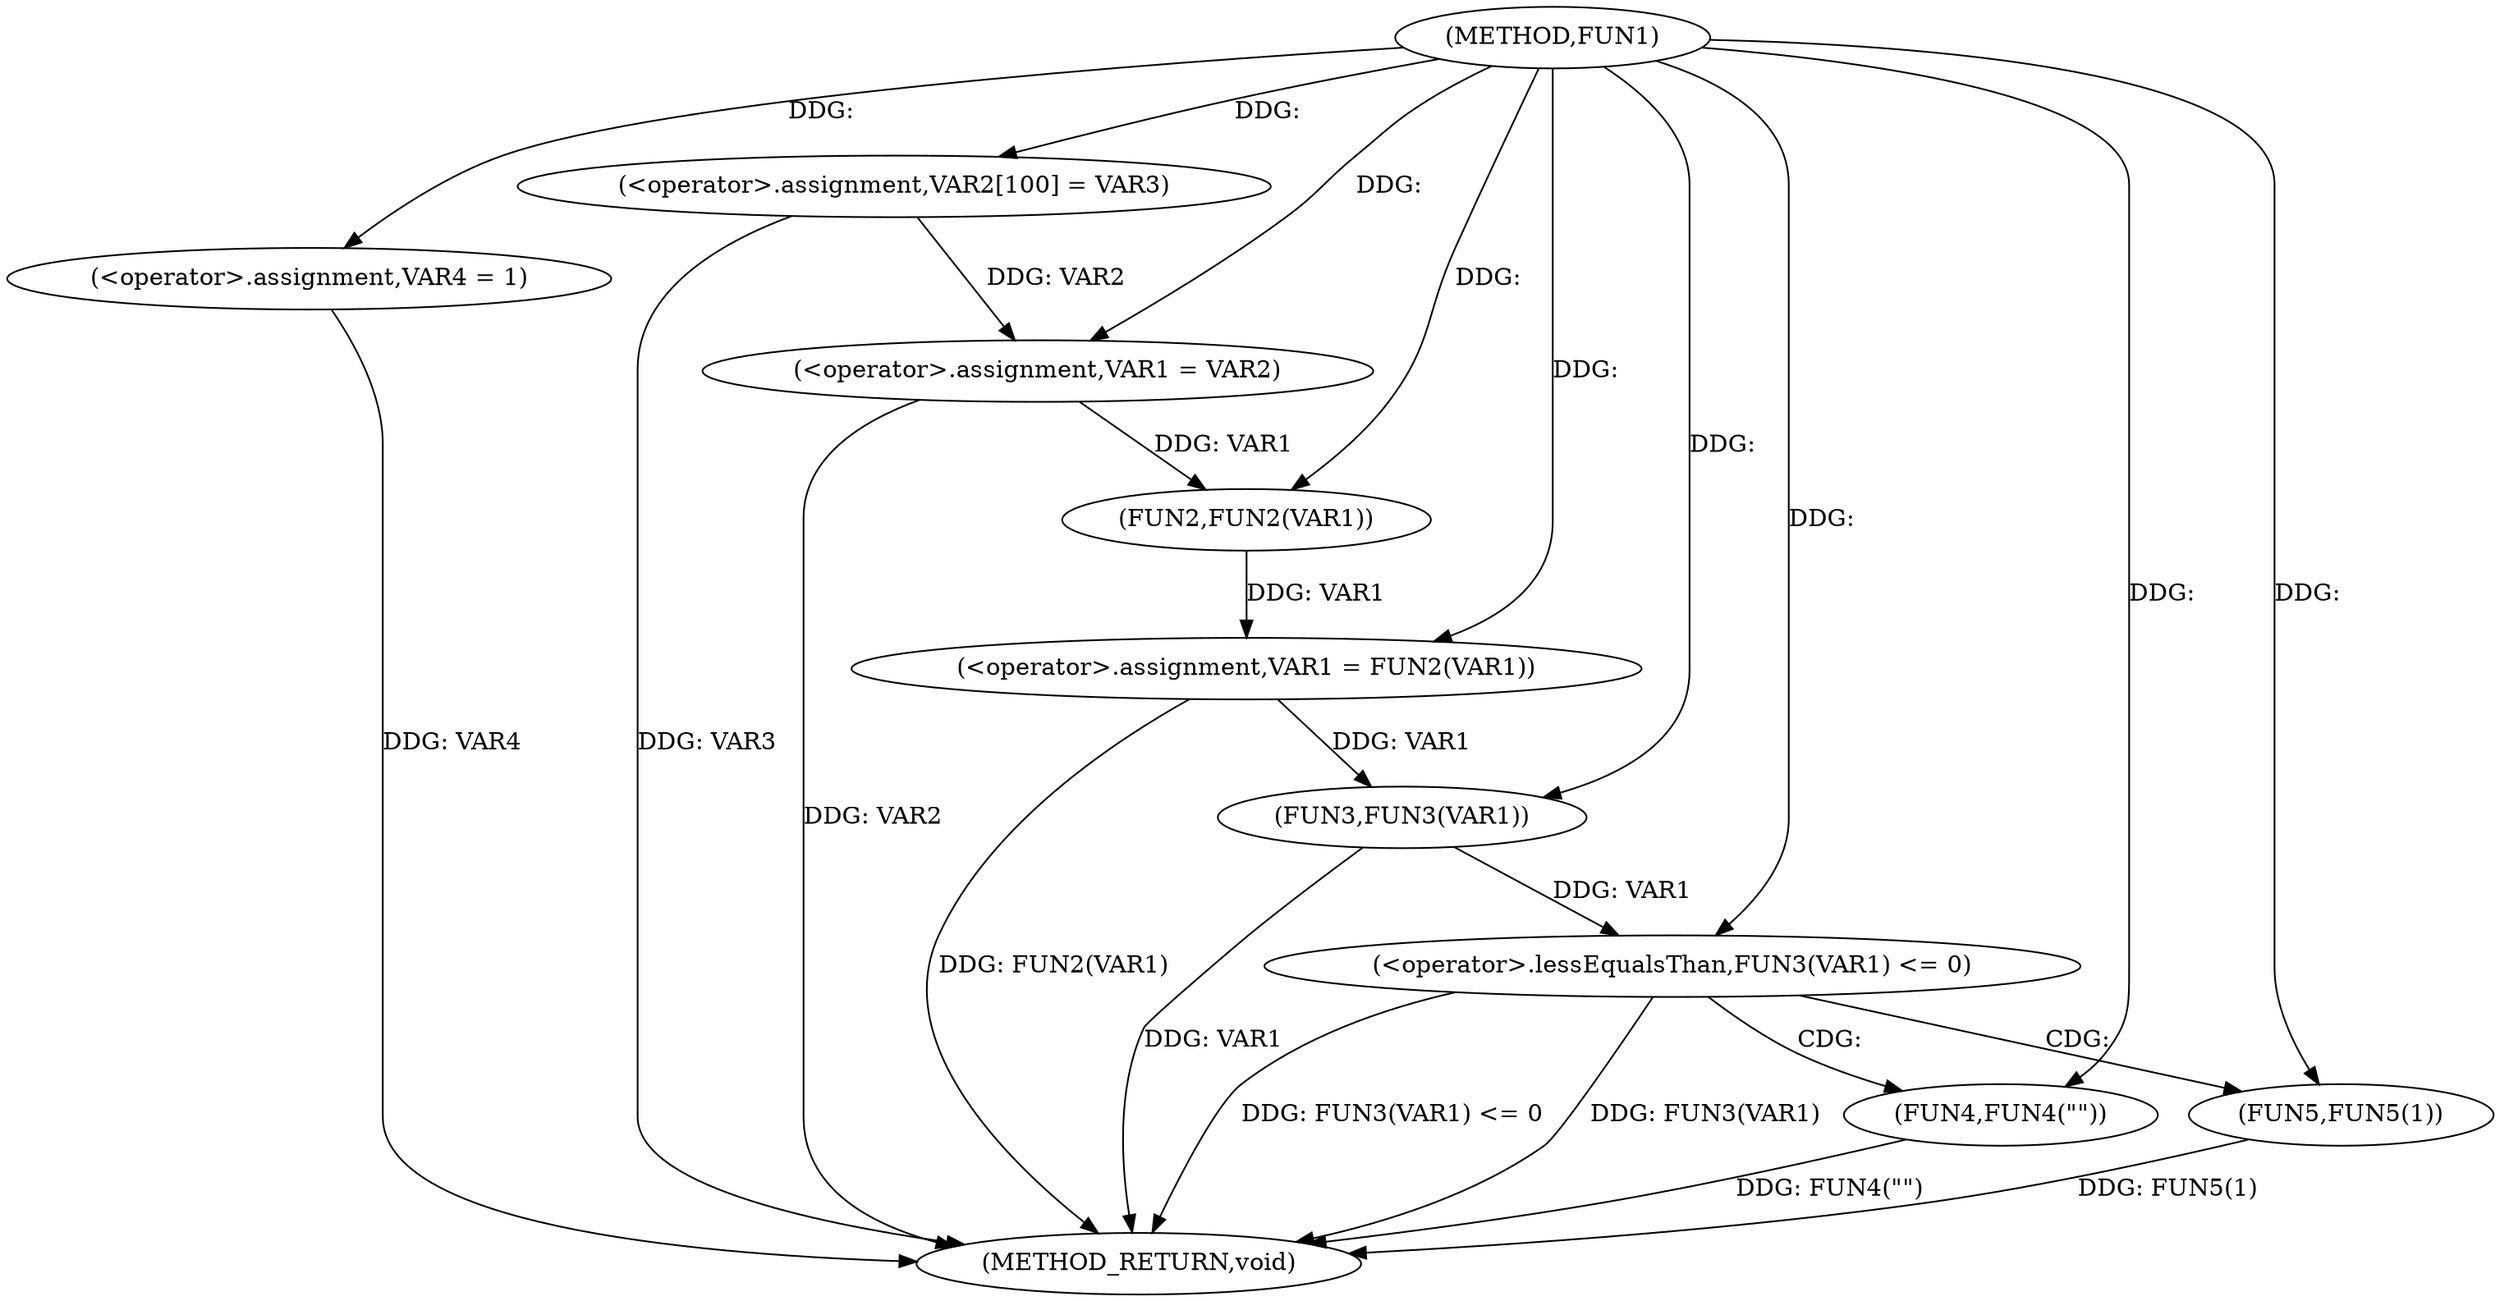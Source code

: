 digraph FUN1 {  
"1000100" [label = "(METHOD,FUN1)" ]
"1000127" [label = "(METHOD_RETURN,void)" ]
"1000104" [label = "(<operator>.assignment,VAR2[100] = VAR3)" ]
"1000107" [label = "(<operator>.assignment,VAR1 = VAR2)" ]
"1000110" [label = "(<operator>.assignment,VAR4 = 1)" ]
"1000113" [label = "(<operator>.assignment,VAR1 = FUN2(VAR1))" ]
"1000115" [label = "(FUN2,FUN2(VAR1))" ]
"1000118" [label = "(<operator>.lessEqualsThan,FUN3(VAR1) <= 0)" ]
"1000119" [label = "(FUN3,FUN3(VAR1))" ]
"1000123" [label = "(FUN4,FUN4(\"\"))" ]
"1000125" [label = "(FUN5,FUN5(1))" ]
  "1000125" -> "1000127"  [ label = "DDG: FUN5(1)"] 
  "1000123" -> "1000127"  [ label = "DDG: FUN4(\"\")"] 
  "1000113" -> "1000127"  [ label = "DDG: FUN2(VAR1)"] 
  "1000118" -> "1000127"  [ label = "DDG: FUN3(VAR1) <= 0"] 
  "1000118" -> "1000127"  [ label = "DDG: FUN3(VAR1)"] 
  "1000110" -> "1000127"  [ label = "DDG: VAR4"] 
  "1000119" -> "1000127"  [ label = "DDG: VAR1"] 
  "1000104" -> "1000127"  [ label = "DDG: VAR3"] 
  "1000107" -> "1000127"  [ label = "DDG: VAR2"] 
  "1000100" -> "1000104"  [ label = "DDG: "] 
  "1000104" -> "1000107"  [ label = "DDG: VAR2"] 
  "1000100" -> "1000107"  [ label = "DDG: "] 
  "1000100" -> "1000110"  [ label = "DDG: "] 
  "1000115" -> "1000113"  [ label = "DDG: VAR1"] 
  "1000100" -> "1000113"  [ label = "DDG: "] 
  "1000107" -> "1000115"  [ label = "DDG: VAR1"] 
  "1000100" -> "1000115"  [ label = "DDG: "] 
  "1000119" -> "1000118"  [ label = "DDG: VAR1"] 
  "1000113" -> "1000119"  [ label = "DDG: VAR1"] 
  "1000100" -> "1000119"  [ label = "DDG: "] 
  "1000100" -> "1000118"  [ label = "DDG: "] 
  "1000100" -> "1000123"  [ label = "DDG: "] 
  "1000100" -> "1000125"  [ label = "DDG: "] 
  "1000118" -> "1000123"  [ label = "CDG: "] 
  "1000118" -> "1000125"  [ label = "CDG: "] 
}

